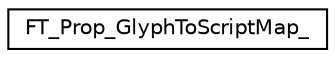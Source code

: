 digraph "Graphical Class Hierarchy"
{
 // LATEX_PDF_SIZE
  edge [fontname="Helvetica",fontsize="10",labelfontname="Helvetica",labelfontsize="10"];
  node [fontname="Helvetica",fontsize="10",shape=record];
  rankdir="LR";
  Node0 [label="FT_Prop_GlyphToScriptMap_",height=0.2,width=0.4,color="black", fillcolor="white", style="filled",URL="$dd/deb/structFT__Prop__GlyphToScriptMap__.html",tooltip=" "];
}
